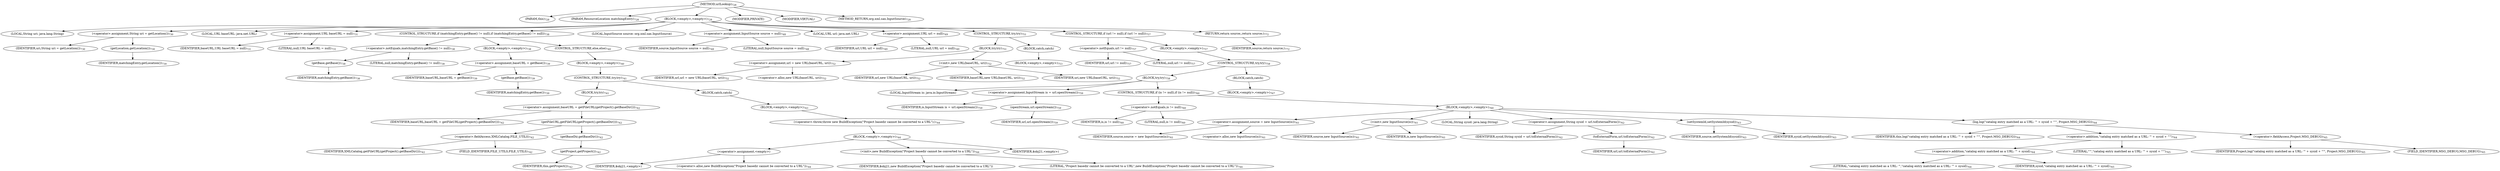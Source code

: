 digraph "urlLookup" {  
"1268" [label = <(METHOD,urlLookup)<SUB>728</SUB>> ]
"116" [label = <(PARAM,this)<SUB>728</SUB>> ]
"1269" [label = <(PARAM,ResourceLocation matchingEntry)<SUB>728</SUB>> ]
"1270" [label = <(BLOCK,&lt;empty&gt;,&lt;empty&gt;)<SUB>728</SUB>> ]
"1271" [label = <(LOCAL,String uri: java.lang.String)> ]
"1272" [label = <(&lt;operator&gt;.assignment,String uri = getLocation())<SUB>730</SUB>> ]
"1273" [label = <(IDENTIFIER,uri,String uri = getLocation())<SUB>730</SUB>> ]
"1274" [label = <(getLocation,getLocation())<SUB>730</SUB>> ]
"1275" [label = <(IDENTIFIER,matchingEntry,getLocation())<SUB>730</SUB>> ]
"1276" [label = <(LOCAL,URL baseURL: java.net.URL)> ]
"1277" [label = <(&lt;operator&gt;.assignment,URL baseURL = null)<SUB>731</SUB>> ]
"1278" [label = <(IDENTIFIER,baseURL,URL baseURL = null)<SUB>731</SUB>> ]
"1279" [label = <(LITERAL,null,URL baseURL = null)<SUB>731</SUB>> ]
"1280" [label = <(CONTROL_STRUCTURE,if (matchingEntry.getBase() != null),if (matchingEntry.getBase() != null))<SUB>738</SUB>> ]
"1281" [label = <(&lt;operator&gt;.notEquals,matchingEntry.getBase() != null)<SUB>738</SUB>> ]
"1282" [label = <(getBase,getBase())<SUB>738</SUB>> ]
"1283" [label = <(IDENTIFIER,matchingEntry,getBase())<SUB>738</SUB>> ]
"1284" [label = <(LITERAL,null,matchingEntry.getBase() != null)<SUB>738</SUB>> ]
"1285" [label = <(BLOCK,&lt;empty&gt;,&lt;empty&gt;)<SUB>738</SUB>> ]
"1286" [label = <(&lt;operator&gt;.assignment,baseURL = getBase())<SUB>739</SUB>> ]
"1287" [label = <(IDENTIFIER,baseURL,baseURL = getBase())<SUB>739</SUB>> ]
"1288" [label = <(getBase,getBase())<SUB>739</SUB>> ]
"1289" [label = <(IDENTIFIER,matchingEntry,getBase())<SUB>739</SUB>> ]
"1290" [label = <(CONTROL_STRUCTURE,else,else)<SUB>740</SUB>> ]
"1291" [label = <(BLOCK,&lt;empty&gt;,&lt;empty&gt;)<SUB>740</SUB>> ]
"1292" [label = <(CONTROL_STRUCTURE,try,try)<SUB>741</SUB>> ]
"1293" [label = <(BLOCK,try,try)<SUB>741</SUB>> ]
"1294" [label = <(&lt;operator&gt;.assignment,baseURL = getFileURL(getProject().getBaseDir()))<SUB>742</SUB>> ]
"1295" [label = <(IDENTIFIER,baseURL,baseURL = getFileURL(getProject().getBaseDir()))<SUB>742</SUB>> ]
"1296" [label = <(getFileURL,getFileURL(getProject().getBaseDir()))<SUB>742</SUB>> ]
"1297" [label = <(&lt;operator&gt;.fieldAccess,XMLCatalog.FILE_UTILS)<SUB>742</SUB>> ]
"1298" [label = <(IDENTIFIER,XMLCatalog,getFileURL(getProject().getBaseDir()))<SUB>742</SUB>> ]
"1299" [label = <(FIELD_IDENTIFIER,FILE_UTILS,FILE_UTILS)<SUB>742</SUB>> ]
"1300" [label = <(getBaseDir,getBaseDir())<SUB>742</SUB>> ]
"1301" [label = <(getProject,getProject())<SUB>742</SUB>> ]
"115" [label = <(IDENTIFIER,this,getProject())<SUB>742</SUB>> ]
"1302" [label = <(BLOCK,catch,catch)> ]
"1303" [label = <(BLOCK,&lt;empty&gt;,&lt;empty&gt;)<SUB>743</SUB>> ]
"1304" [label = <(&lt;operator&gt;.throw,throw new BuildException(&quot;Project basedir cannot be converted to a URL&quot;);)<SUB>744</SUB>> ]
"1305" [label = <(BLOCK,&lt;empty&gt;,&lt;empty&gt;)<SUB>744</SUB>> ]
"1306" [label = <(&lt;operator&gt;.assignment,&lt;empty&gt;)> ]
"1307" [label = <(IDENTIFIER,$obj21,&lt;empty&gt;)> ]
"1308" [label = <(&lt;operator&gt;.alloc,new BuildException(&quot;Project basedir cannot be converted to a URL&quot;))<SUB>744</SUB>> ]
"1309" [label = <(&lt;init&gt;,new BuildException(&quot;Project basedir cannot be converted to a URL&quot;))<SUB>744</SUB>> ]
"1310" [label = <(IDENTIFIER,$obj21,new BuildException(&quot;Project basedir cannot be converted to a URL&quot;))> ]
"1311" [label = <(LITERAL,&quot;Project basedir cannot be converted to a URL&quot;,new BuildException(&quot;Project basedir cannot be converted to a URL&quot;))<SUB>744</SUB>> ]
"1312" [label = <(IDENTIFIER,$obj21,&lt;empty&gt;)> ]
"120" [label = <(LOCAL,InputSource source: org.xml.sax.InputSource)> ]
"1313" [label = <(&lt;operator&gt;.assignment,InputSource source = null)<SUB>748</SUB>> ]
"1314" [label = <(IDENTIFIER,source,InputSource source = null)<SUB>748</SUB>> ]
"1315" [label = <(LITERAL,null,InputSource source = null)<SUB>748</SUB>> ]
"118" [label = <(LOCAL,URL url: java.net.URL)> ]
"1316" [label = <(&lt;operator&gt;.assignment,URL url = null)<SUB>749</SUB>> ]
"1317" [label = <(IDENTIFIER,url,URL url = null)<SUB>749</SUB>> ]
"1318" [label = <(LITERAL,null,URL url = null)<SUB>749</SUB>> ]
"1319" [label = <(CONTROL_STRUCTURE,try,try)<SUB>751</SUB>> ]
"1320" [label = <(BLOCK,try,try)<SUB>751</SUB>> ]
"1321" [label = <(&lt;operator&gt;.assignment,url = new URL(baseURL, uri))<SUB>752</SUB>> ]
"1322" [label = <(IDENTIFIER,url,url = new URL(baseURL, uri))<SUB>752</SUB>> ]
"1323" [label = <(&lt;operator&gt;.alloc,new URL(baseURL, uri))<SUB>752</SUB>> ]
"1324" [label = <(&lt;init&gt;,new URL(baseURL, uri))<SUB>752</SUB>> ]
"117" [label = <(IDENTIFIER,url,new URL(baseURL, uri))<SUB>752</SUB>> ]
"1325" [label = <(IDENTIFIER,baseURL,new URL(baseURL, uri))<SUB>752</SUB>> ]
"1326" [label = <(IDENTIFIER,uri,new URL(baseURL, uri))<SUB>752</SUB>> ]
"1327" [label = <(BLOCK,catch,catch)> ]
"1328" [label = <(BLOCK,&lt;empty&gt;,&lt;empty&gt;)<SUB>753</SUB>> ]
"1329" [label = <(CONTROL_STRUCTURE,if (url != null),if (url != null))<SUB>757</SUB>> ]
"1330" [label = <(&lt;operator&gt;.notEquals,url != null)<SUB>757</SUB>> ]
"1331" [label = <(IDENTIFIER,url,url != null)<SUB>757</SUB>> ]
"1332" [label = <(LITERAL,null,url != null)<SUB>757</SUB>> ]
"1333" [label = <(BLOCK,&lt;empty&gt;,&lt;empty&gt;)<SUB>757</SUB>> ]
"1334" [label = <(CONTROL_STRUCTURE,try,try)<SUB>758</SUB>> ]
"1335" [label = <(BLOCK,try,try)<SUB>758</SUB>> ]
"1336" [label = <(LOCAL,InputStream is: java.io.InputStream)> ]
"1337" [label = <(&lt;operator&gt;.assignment,InputStream is = url.openStream())<SUB>759</SUB>> ]
"1338" [label = <(IDENTIFIER,is,InputStream is = url.openStream())<SUB>759</SUB>> ]
"1339" [label = <(openStream,url.openStream())<SUB>759</SUB>> ]
"1340" [label = <(IDENTIFIER,url,url.openStream())<SUB>759</SUB>> ]
"1341" [label = <(CONTROL_STRUCTURE,if (is != null),if (is != null))<SUB>760</SUB>> ]
"1342" [label = <(&lt;operator&gt;.notEquals,is != null)<SUB>760</SUB>> ]
"1343" [label = <(IDENTIFIER,is,is != null)<SUB>760</SUB>> ]
"1344" [label = <(LITERAL,null,is != null)<SUB>760</SUB>> ]
"1345" [label = <(BLOCK,&lt;empty&gt;,&lt;empty&gt;)<SUB>760</SUB>> ]
"1346" [label = <(&lt;operator&gt;.assignment,source = new InputSource(is))<SUB>761</SUB>> ]
"1347" [label = <(IDENTIFIER,source,source = new InputSource(is))<SUB>761</SUB>> ]
"1348" [label = <(&lt;operator&gt;.alloc,new InputSource(is))<SUB>761</SUB>> ]
"1349" [label = <(&lt;init&gt;,new InputSource(is))<SUB>761</SUB>> ]
"119" [label = <(IDENTIFIER,source,new InputSource(is))<SUB>761</SUB>> ]
"1350" [label = <(IDENTIFIER,is,new InputSource(is))<SUB>761</SUB>> ]
"1351" [label = <(LOCAL,String sysid: java.lang.String)> ]
"1352" [label = <(&lt;operator&gt;.assignment,String sysid = url.toExternalForm())<SUB>762</SUB>> ]
"1353" [label = <(IDENTIFIER,sysid,String sysid = url.toExternalForm())<SUB>762</SUB>> ]
"1354" [label = <(toExternalForm,url.toExternalForm())<SUB>762</SUB>> ]
"1355" [label = <(IDENTIFIER,url,url.toExternalForm())<SUB>762</SUB>> ]
"1356" [label = <(setSystemId,setSystemId(sysid))<SUB>763</SUB>> ]
"1357" [label = <(IDENTIFIER,source,setSystemId(sysid))<SUB>763</SUB>> ]
"1358" [label = <(IDENTIFIER,sysid,setSystemId(sysid))<SUB>763</SUB>> ]
"1359" [label = <(log,log(&quot;catalog entry matched as a URL: '&quot; + sysid + &quot;'&quot;, Project.MSG_DEBUG))<SUB>764</SUB>> ]
"121" [label = <(IDENTIFIER,this,log(&quot;catalog entry matched as a URL: '&quot; + sysid + &quot;'&quot;, Project.MSG_DEBUG))<SUB>764</SUB>> ]
"1360" [label = <(&lt;operator&gt;.addition,&quot;catalog entry matched as a URL: '&quot; + sysid + &quot;'&quot;)<SUB>764</SUB>> ]
"1361" [label = <(&lt;operator&gt;.addition,&quot;catalog entry matched as a URL: '&quot; + sysid)<SUB>764</SUB>> ]
"1362" [label = <(LITERAL,&quot;catalog entry matched as a URL: '&quot;,&quot;catalog entry matched as a URL: '&quot; + sysid)<SUB>764</SUB>> ]
"1363" [label = <(IDENTIFIER,sysid,&quot;catalog entry matched as a URL: '&quot; + sysid)<SUB>765</SUB>> ]
"1364" [label = <(LITERAL,&quot;'&quot;,&quot;catalog entry matched as a URL: '&quot; + sysid + &quot;'&quot;)<SUB>765</SUB>> ]
"1365" [label = <(&lt;operator&gt;.fieldAccess,Project.MSG_DEBUG)<SUB>765</SUB>> ]
"1366" [label = <(IDENTIFIER,Project,log(&quot;catalog entry matched as a URL: '&quot; + sysid + &quot;'&quot;, Project.MSG_DEBUG))<SUB>765</SUB>> ]
"1367" [label = <(FIELD_IDENTIFIER,MSG_DEBUG,MSG_DEBUG)<SUB>765</SUB>> ]
"1368" [label = <(BLOCK,catch,catch)> ]
"1369" [label = <(BLOCK,&lt;empty&gt;,&lt;empty&gt;)<SUB>767</SUB>> ]
"1370" [label = <(RETURN,return source;,return source;)<SUB>772</SUB>> ]
"1371" [label = <(IDENTIFIER,source,return source;)<SUB>772</SUB>> ]
"1372" [label = <(MODIFIER,PRIVATE)> ]
"1373" [label = <(MODIFIER,VIRTUAL)> ]
"1374" [label = <(METHOD_RETURN,org.xml.sax.InputSource)<SUB>728</SUB>> ]
  "1268" -> "116" 
  "1268" -> "1269" 
  "1268" -> "1270" 
  "1268" -> "1372" 
  "1268" -> "1373" 
  "1268" -> "1374" 
  "1270" -> "1271" 
  "1270" -> "1272" 
  "1270" -> "1276" 
  "1270" -> "1277" 
  "1270" -> "1280" 
  "1270" -> "120" 
  "1270" -> "1313" 
  "1270" -> "118" 
  "1270" -> "1316" 
  "1270" -> "1319" 
  "1270" -> "1329" 
  "1270" -> "1370" 
  "1272" -> "1273" 
  "1272" -> "1274" 
  "1274" -> "1275" 
  "1277" -> "1278" 
  "1277" -> "1279" 
  "1280" -> "1281" 
  "1280" -> "1285" 
  "1280" -> "1290" 
  "1281" -> "1282" 
  "1281" -> "1284" 
  "1282" -> "1283" 
  "1285" -> "1286" 
  "1286" -> "1287" 
  "1286" -> "1288" 
  "1288" -> "1289" 
  "1290" -> "1291" 
  "1291" -> "1292" 
  "1292" -> "1293" 
  "1292" -> "1302" 
  "1293" -> "1294" 
  "1294" -> "1295" 
  "1294" -> "1296" 
  "1296" -> "1297" 
  "1296" -> "1300" 
  "1297" -> "1298" 
  "1297" -> "1299" 
  "1300" -> "1301" 
  "1301" -> "115" 
  "1302" -> "1303" 
  "1303" -> "1304" 
  "1304" -> "1305" 
  "1305" -> "1306" 
  "1305" -> "1309" 
  "1305" -> "1312" 
  "1306" -> "1307" 
  "1306" -> "1308" 
  "1309" -> "1310" 
  "1309" -> "1311" 
  "1313" -> "1314" 
  "1313" -> "1315" 
  "1316" -> "1317" 
  "1316" -> "1318" 
  "1319" -> "1320" 
  "1319" -> "1327" 
  "1320" -> "1321" 
  "1320" -> "1324" 
  "1321" -> "1322" 
  "1321" -> "1323" 
  "1324" -> "117" 
  "1324" -> "1325" 
  "1324" -> "1326" 
  "1327" -> "1328" 
  "1329" -> "1330" 
  "1329" -> "1333" 
  "1330" -> "1331" 
  "1330" -> "1332" 
  "1333" -> "1334" 
  "1334" -> "1335" 
  "1334" -> "1368" 
  "1335" -> "1336" 
  "1335" -> "1337" 
  "1335" -> "1341" 
  "1337" -> "1338" 
  "1337" -> "1339" 
  "1339" -> "1340" 
  "1341" -> "1342" 
  "1341" -> "1345" 
  "1342" -> "1343" 
  "1342" -> "1344" 
  "1345" -> "1346" 
  "1345" -> "1349" 
  "1345" -> "1351" 
  "1345" -> "1352" 
  "1345" -> "1356" 
  "1345" -> "1359" 
  "1346" -> "1347" 
  "1346" -> "1348" 
  "1349" -> "119" 
  "1349" -> "1350" 
  "1352" -> "1353" 
  "1352" -> "1354" 
  "1354" -> "1355" 
  "1356" -> "1357" 
  "1356" -> "1358" 
  "1359" -> "121" 
  "1359" -> "1360" 
  "1359" -> "1365" 
  "1360" -> "1361" 
  "1360" -> "1364" 
  "1361" -> "1362" 
  "1361" -> "1363" 
  "1365" -> "1366" 
  "1365" -> "1367" 
  "1368" -> "1369" 
  "1370" -> "1371" 
}
